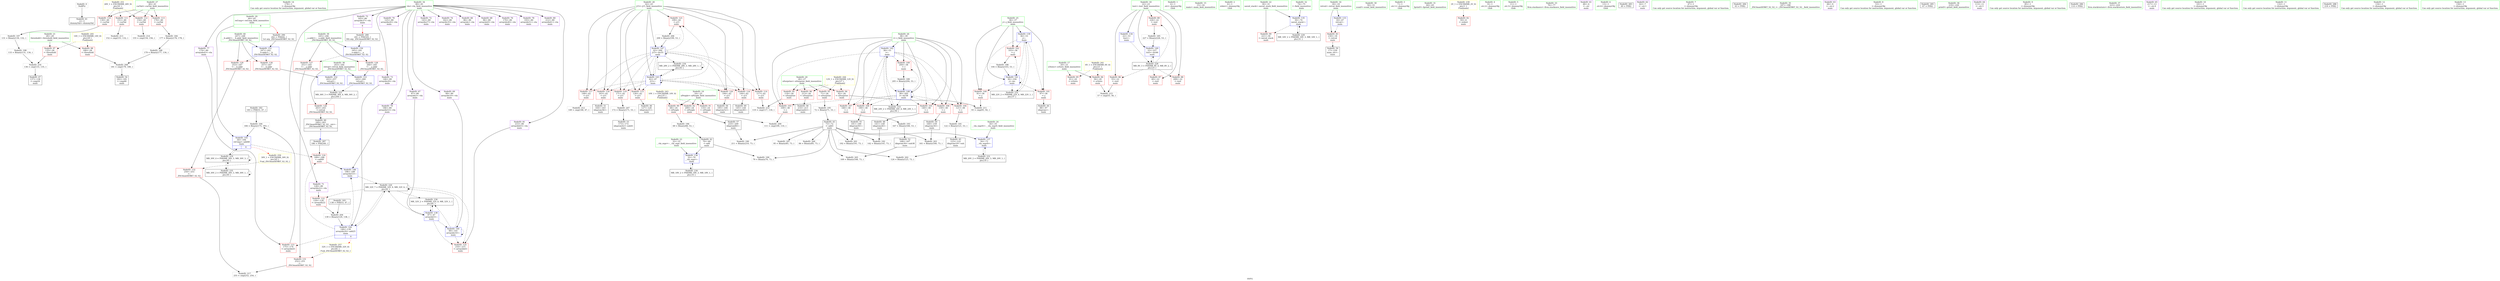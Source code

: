 digraph "SVFG" {
	label="SVFG";

	Node0x5596436f1890 [shape=record,color=grey,label="{NodeID: 0\nNullPtr}"];
	Node0x5596436f1890 -> Node0x559643710bd0[style=solid];
	Node0x559643711280 [shape=record,color=red,label="{NodeID: 97\n135\<--28\n\<--threshold\nmain\n}"];
	Node0x559643711280 -> Node0x55964371ed30[style=solid];
	Node0x55964370f460 [shape=record,color=green,label="{NodeID: 14\n178\<--1\n\<--dummyObj\nCan only get source location for instruction, argument, global var or function.}"];
	Node0x559643714c90 [shape=record,color=grey,label="{NodeID: 194\n184 = Binary(175, 183, )\n}"];
	Node0x559643714c90 -> Node0x5596437180c0[style=solid];
	Node0x559643711de0 [shape=record,color=red,label="{NodeID: 111\n151\<--40\n\<--curVal\nmain\n}"];
	Node0x559643711de0 -> Node0x55964371e8b0[style=solid];
	Node0x559643710020 [shape=record,color=green,label="{NodeID: 28\n42\<--43\nj15\<--j15_field_insensitive\nmain\n}"];
	Node0x559643710020 -> Node0x559643712050[style=solid];
	Node0x559643710020 -> Node0x559643712120[style=solid];
	Node0x559643710020 -> Node0x559643716930[style=solid];
	Node0x559643710020 -> Node0x559643716a00[style=solid];
	Node0x559643710020 -> Node0x559643716ad0[style=solid];
	Node0x559643710020 -> Node0x559643716ba0[style=solid];
	Node0x559643710020 -> Node0x559643716c70[style=solid];
	Node0x559643710020 -> Node0x559643716d40[style=solid];
	Node0x559643710020 -> Node0x559643717f20[style=solid];
	Node0x559643710020 -> Node0x559643718260[style=solid];
	Node0x55964371e130 [shape=record,color=grey,label="{NodeID: 208\n181 = cmp(179, 180, )\n}"];
	Node0x55964371e130 -> Node0x5596437126b0[style=solid];
	Node0x559643717080 [shape=record,color=red,label="{NodeID: 125\n216\<--215\n\<--arrayidx63\nmain\n}"];
	Node0x559643710cd0 [shape=record,color=black,label="{NodeID: 42\n70\<--69\n\<--add\nmain\n}"];
	Node0x559643710cd0 -> Node0x559643717970[style=solid];
	Node0x559643710cd0 -> Node0x559643715410[style=solid];
	Node0x559643717be0 [shape=record,color=blue,label="{NodeID: 139\n36\<--53\nj\<--\nmain\n}"];
	Node0x559643717be0 -> Node0x5596437114f0[style=dashed];
	Node0x559643717be0 -> Node0x5596437115c0[style=dashed];
	Node0x559643717be0 -> Node0x559643711690[style=dashed];
	Node0x559643717be0 -> Node0x559643717d80[style=dashed];
	Node0x559643717be0 -> Node0x55964372a9d0[style=dashed];
	Node0x559643712850 [shape=record,color=black,label="{NodeID: 56\n195\<--194\nidxprom52\<--\nmain\n}"];
	Node0x55964372bdd0 [shape=record,color=black,label="{NodeID: 236\nMR_32V_2 = PHI(MR_32V_6, MR_32V_1, )\npts\{81 \}\n}"];
	Node0x55964372bdd0 -> Node0x559643717b10[style=dashed];
	Node0x559643718740 [shape=record,color=blue,label="{NodeID: 153\n243\<--260\nretval\<--\n_ZSt3maxIiERKT_S2_S2_\n}"];
	Node0x559643718740 -> Node0x5596437272d0[style=dashed];
	Node0x5596437133b0 [shape=record,color=purple,label="{NodeID: 70\n125\<--80\narrayidx20\<--vla\nmain\n}"];
	Node0x559643713f10 [shape=record,color=red,label="{NodeID: 84\n56\<--20\n\<--nTests\nmain\n}"];
	Node0x559643713f10 -> Node0x55964371ebb0[style=solid];
	Node0x5596436f2170 [shape=record,color=green,label="{NodeID: 1\n4\<--1\n.str\<--dummyObj\nGlob }"];
	Node0x559643711350 [shape=record,color=red,label="{NodeID: 98\n180\<--28\n\<--threshold\nmain\n}"];
	Node0x559643711350 -> Node0x55964371e130[style=solid];
	Node0x55964370f560 [shape=record,color=green,label="{NodeID: 15\n15\<--16\nmain\<--main_field_insensitive\n}"];
	Node0x559643714e10 [shape=record,color=grey,label="{NodeID: 195\n72 = Binary(71, 53, )\n}"];
	Node0x559643714e10 -> Node0x559643710da0[style=solid];
	Node0x559643711eb0 [shape=record,color=red,label="{NodeID: 112\n154\<--40\n\<--curVal\nmain\n}"];
	Node0x559643711eb0 -> Node0x55964371ea30[style=solid];
	Node0x5596437100f0 [shape=record,color=green,label="{NodeID: 29\n44\<--45\nref.tmp\<--ref.tmp_field_insensitive\nmain\n|{|<s1>6}}"];
	Node0x5596437100f0 -> Node0x5596437180c0[style=solid];
	Node0x5596437100f0:s1 -> Node0x55964373c3b0[style=solid,color=red];
	Node0x55964371e2b0 [shape=record,color=grey,label="{NodeID: 209\n111 = cmp(109, 110, )\n}"];
	Node0x559643717150 [shape=record,color=red,label="{NodeID: 126\n263\<--243\n\<--retval\n_ZSt3maxIiERKT_S2_S2_\n}"];
	Node0x559643717150 -> Node0x559643712b90[style=solid];
	Node0x559643710da0 [shape=record,color=black,label="{NodeID: 43\n73\<--72\n\<--add3\nmain\n}"];
	Node0x559643710da0 -> Node0x559643717a40[style=solid];
	Node0x559643710da0 -> Node0x55964371b1a0[style=solid];
	Node0x559643710da0 -> Node0x55964371b620[style=solid];
	Node0x559643710da0 -> Node0x559643714990[style=solid];
	Node0x559643710da0 -> Node0x559643715410[style=solid];
	Node0x559643710da0 -> Node0x559643715590[style=solid];
	Node0x559643710da0 -> Node0x559643715710[style=solid];
	Node0x559643710da0 -> Node0x55964371d870[style=solid];
	Node0x559643710da0 -> Node0x55964371d9b0[style=solid];
	Node0x559643710da0 -> Node0x55964371dcb0[style=solid];
	Node0x559643717cb0 [shape=record,color=blue,label="{NodeID: 140\n99\<--101\narrayidx10\<--\nmain\n}"];
	Node0x559643717cb0 -> Node0x559643717080[style=dashed];
	Node0x559643717cb0 -> Node0x559643717cb0[style=dashed];
	Node0x559643717cb0 -> Node0x559643726dd0[style=dashed];
	Node0x559643717cb0 -> Node0x55964372bdd0[style=dashed];
	Node0x559643712920 [shape=record,color=black,label="{NodeID: 57\n210\<--209\nidxprom60\<--\nmain\n}"];
	Node0x559643712920 -> Node0x55964371b620[style=solid];
	Node0x559643713480 [shape=record,color=purple,label="{NodeID: 71\n128\<--80\narrayidx22\<--vla\nmain\n}"];
	Node0x559643713480 -> Node0x559643716e10[style=solid];
	Node0x55964372e9a0 [shape=record,color=yellow,style=double,label="{NodeID: 251\n26V_1 = ENCHI(MR_26V_0)\npts\{41 \}\nFun[main]}"];
	Node0x55964372e9a0 -> Node0x559643711d10[style=dashed];
	Node0x55964372e9a0 -> Node0x559643711de0[style=dashed];
	Node0x55964372e9a0 -> Node0x559643711eb0[style=dashed];
	Node0x55964372e9a0 -> Node0x559643711f80[style=dashed];
	Node0x559643713fe0 [shape=record,color=red,label="{NodeID: 85\n61\<--20\n\<--nTests\nmain\n}"];
	Node0x5596436f1bf0 [shape=record,color=green,label="{NodeID: 2\n6\<--1\nstderr\<--dummyObj\nGlob }"];
	Node0x55964371a1e0 [shape=record,color=black,label="{NodeID: 182\n183 = PHI(53, 47, )\n}"];
	Node0x55964371a1e0 -> Node0x559643714c90[style=solid];
	Node0x559643711420 [shape=record,color=red,label="{NodeID: 99\n221\<--30\n\<--saved_stack\nmain\n}"];
	Node0x55964370f660 [shape=record,color=green,label="{NodeID: 16\n18\<--19\nretval\<--retval_field_insensitive\nmain\n}"];
	Node0x55964370f660 -> Node0x559643713e40[style=solid];
	Node0x55964370f660 -> Node0x559643717700[style=solid];
	Node0x559643714f90 [shape=record,color=grey,label="{NodeID: 196\n69 = Binary(68, 53, )\n}"];
	Node0x559643714f90 -> Node0x559643710cd0[style=solid];
	Node0x559643711f80 [shape=record,color=red,label="{NodeID: 113\n176\<--40\n\<--curVal\nmain\n}"];
	Node0x559643711f80 -> Node0x55964371ad20[style=solid];
	Node0x5596437101c0 [shape=record,color=green,label="{NodeID: 30\n50\<--51\nscanf\<--scanf_field_insensitive\n}"];
	Node0x55964371e430 [shape=record,color=grey,label="{NodeID: 210\n119 = cmp(117, 118, )\n}"];
	Node0x559643717220 [shape=record,color=red,label="{NodeID: 127\n251\<--245\n\<--__a.addr\n_ZSt3maxIiERKT_S2_S2_\n}"];
	Node0x559643717220 -> Node0x559643717560[style=solid];
	Node0x559643710e70 [shape=record,color=black,label="{NodeID: 44\n98\<--97\nidxprom\<--\nmain\n}"];
	Node0x559643717d80 [shape=record,color=blue,label="{NodeID: 141\n36\<--104\nj\<--inc\nmain\n}"];
	Node0x559643717d80 -> Node0x5596437114f0[style=dashed];
	Node0x559643717d80 -> Node0x5596437115c0[style=dashed];
	Node0x559643717d80 -> Node0x559643711690[style=dashed];
	Node0x559643717d80 -> Node0x559643717d80[style=dashed];
	Node0x559643717d80 -> Node0x55964372a9d0[style=dashed];
	Node0x5596437129f0 [shape=record,color=black,label="{NodeID: 58\n214\<--213\nidxprom62\<--\nmain\n}"];
	Node0x559643713550 [shape=record,color=purple,label="{NodeID: 72\n143\<--80\narrayidx27\<--vla\nmain\n}"];
	Node0x5596437140b0 [shape=record,color=red,label="{NodeID: 86\n55\<--22\n\<--test\nmain\n}"];
	Node0x5596437140b0 -> Node0x55964371ebb0[style=solid];
	Node0x5596436f1a30 [shape=record,color=green,label="{NodeID: 3\n7\<--1\n.str.1\<--dummyObj\nGlob }"];
	Node0x55964371a780 [shape=record,color=black,label="{NodeID: 183\n138 = PHI(53, 47, )\n}"];
	Node0x55964371a780 -> Node0x55964371db30[style=solid];
	Node0x5596437114f0 [shape=record,color=red,label="{NodeID: 100\n91\<--36\n\<--j\nmain\n}"];
	Node0x5596437114f0 -> Node0x55964371e5b0[style=solid];
	Node0x55964370f730 [shape=record,color=green,label="{NodeID: 17\n20\<--21\nnTests\<--nTests_field_insensitive\nmain\n}"];
	Node0x55964370f730 -> Node0x559643713f10[style=solid];
	Node0x55964370f730 -> Node0x559643713fe0[style=solid];
	Node0x559643715110 [shape=record,color=grey,label="{NodeID: 197\n131 = Binary(130, 132, )\n}"];
	Node0x559643715110 -> Node0x559643715290[style=solid];
	Node0x559643712050 [shape=record,color=red,label="{NodeID: 114\n117\<--42\n\<--j15\nmain\n}"];
	Node0x559643712050 -> Node0x55964371e430[style=solid];
	Node0x5596437102c0 [shape=record,color=green,label="{NodeID: 31\n64\<--65\nfprintf\<--fprintf_field_insensitive\n}"];
	Node0x55964371e5b0 [shape=record,color=grey,label="{NodeID: 211\n93 = cmp(91, 92, )\n}"];
	Node0x5596437172f0 [shape=record,color=red,label="{NodeID: 128\n260\<--245\n\<--__a.addr\n_ZSt3maxIiERKT_S2_S2_\n}"];
	Node0x5596437172f0 -> Node0x559643718740[style=solid];
	Node0x559643710f40 [shape=record,color=black,label="{NodeID: 45\n123\<--122\nidxprom19\<--sub\nmain\n}"];
	Node0x559643710f40 -> Node0x55964371d870[style=solid];
	Node0x559643717e50 [shape=record,color=blue,label="{NodeID: 142\n38\<--53\ni\<--\nmain\n}"];
	Node0x559643717e50 -> Node0x559643711760[style=dashed];
	Node0x559643717e50 -> Node0x559643711830[style=dashed];
	Node0x559643717e50 -> Node0x559643711900[style=dashed];
	Node0x559643717e50 -> Node0x5596437119d0[style=dashed];
	Node0x559643717e50 -> Node0x559643711aa0[style=dashed];
	Node0x559643717e50 -> Node0x559643711b70[style=dashed];
	Node0x559643717e50 -> Node0x559643711c40[style=dashed];
	Node0x559643717e50 -> Node0x559643718330[style=dashed];
	Node0x559643717e50 -> Node0x55964372aed0[style=dashed];
	Node0x559643712ac0 [shape=record,color=black,label="{NodeID: 59\n17\<--230\nmain_ret\<--\nmain\n}"];
	Node0x55964372ccd0 [shape=record,color=yellow,style=double,label="{NodeID: 239\n2V_1 = ENCHI(MR_2V_0)\npts\{1 \}\nFun[main]}"];
	Node0x55964372ccd0 -> Node0x559643713d70[style=dashed];
	Node0x559643713620 [shape=record,color=purple,label="{NodeID: 73\n146\<--80\narrayidx29\<--vla\nmain\n}"];
	Node0x559643713620 -> Node0x559643717ff0[style=solid];
	Node0x559643714180 [shape=record,color=red,label="{NodeID: 87\n60\<--22\n\<--test\nmain\n}"];
	Node0x5596436f4ae0 [shape=record,color=green,label="{NodeID: 4\n9\<--1\n.str.2\<--dummyObj\nGlob }"];
	Node0x55964371ad20 [shape=record,color=grey,label="{NodeID: 184\n177 = Binary(176, 178, )\n}"];
	Node0x55964371ad20 -> Node0x55964371b320[style=solid];
	Node0x5596437115c0 [shape=record,color=red,label="{NodeID: 101\n97\<--36\n\<--j\nmain\n}"];
	Node0x5596437115c0 -> Node0x559643710e70[style=solid];
	Node0x55964370f800 [shape=record,color=green,label="{NodeID: 18\n22\<--23\ntest\<--test_field_insensitive\nmain\n}"];
	Node0x55964370f800 -> Node0x5596437140b0[style=solid];
	Node0x55964370f800 -> Node0x559643714180[style=solid];
	Node0x55964370f800 -> Node0x559643714250[style=solid];
	Node0x55964370f800 -> Node0x559643714320[style=solid];
	Node0x55964370f800 -> Node0x5596437177d0[style=solid];
	Node0x55964370f800 -> Node0x559643718400[style=solid];
	Node0x559643715290 [shape=record,color=grey,label="{NodeID: 198\n133 = Binary(131, 134, )\n}"];
	Node0x559643715290 -> Node0x55964371ed30[style=solid];
	Node0x559643712120 [shape=record,color=red,label="{NodeID: 115\n126\<--42\n\<--j15\nmain\n}"];
	Node0x559643712120 -> Node0x559643711010[style=solid];
	Node0x5596437103c0 [shape=record,color=green,label="{NodeID: 32\n74\<--75\n\<--field_insensitive\nmain\n}"];
	Node0x5596437103c0 -> Node0x5596437178a0[style=solid];
	Node0x55964371e730 [shape=record,color=grey,label="{NodeID: 212\n149 = cmp(148, 47, )\n}"];
	Node0x5596437173c0 [shape=record,color=red,label="{NodeID: 129\n253\<--247\n\<--__b.addr\n_ZSt3maxIiERKT_S2_S2_\n}"];
	Node0x5596437173c0 -> Node0x559643717630[style=solid];
	Node0x559643711010 [shape=record,color=black,label="{NodeID: 46\n127\<--126\nidxprom21\<--\nmain\n}"];
	Node0x559643717f20 [shape=record,color=blue,label="{NodeID: 143\n42\<--47\nj15\<--\nmain\n}"];
	Node0x559643717f20 -> Node0x559643712050[style=dashed];
	Node0x559643717f20 -> Node0x559643712120[style=dashed];
	Node0x559643717f20 -> Node0x559643716930[style=dashed];
	Node0x559643717f20 -> Node0x559643716a00[style=dashed];
	Node0x559643717f20 -> Node0x559643716ad0[style=dashed];
	Node0x559643717f20 -> Node0x559643716ba0[style=dashed];
	Node0x559643717f20 -> Node0x559643716c70[style=dashed];
	Node0x559643717f20 -> Node0x559643716d40[style=dashed];
	Node0x559643717f20 -> Node0x559643717f20[style=dashed];
	Node0x559643717f20 -> Node0x559643718260[style=dashed];
	Node0x559643717f20 -> Node0x55964372b3d0[style=dashed];
	Node0x559643712b90 [shape=record,color=black,label="{NodeID: 60\n240\<--263\n_ZSt3maxIiERKT_S2_S2__ret\<--\n_ZSt3maxIiERKT_S2_S2_\n|{<s0>6}}"];
	Node0x559643712b90:s0 -> Node0x55964373bfc0[style=solid,color=blue];
	Node0x5596437136f0 [shape=record,color=purple,label="{NodeID: 74\n162\<--80\narrayidx35\<--vla\nmain\n}"];
	Node0x559643714250 [shape=record,color=red,label="{NodeID: 88\n208\<--22\n\<--test\nmain\n}"];
	Node0x5596437006e0 [shape=record,color=green,label="{NodeID: 5\n11\<--1\n.str.3\<--dummyObj\nGlob }"];
	Node0x55964371aea0 [shape=record,color=grey,label="{NodeID: 185\n227 = Binary(226, 53, )\n}"];
	Node0x55964371aea0 -> Node0x559643718400[style=solid];
	Node0x559643711690 [shape=record,color=red,label="{NodeID: 102\n103\<--36\n\<--j\nmain\n}"];
	Node0x559643711690 -> Node0x55964371b020[style=solid];
	Node0x55964370f8d0 [shape=record,color=green,label="{NodeID: 19\n24\<--25\nnPeople\<--nPeople_field_insensitive\nmain\n}"];
	Node0x55964370f8d0 -> Node0x5596437143f0[style=solid];
	Node0x55964370f8d0 -> Node0x5596437144c0[style=solid];
	Node0x55964370f8d0 -> Node0x559643714590[style=solid];
	Node0x559643715410 [shape=record,color=grey,label="{NodeID: 199\n79 = Binary(70, 73, )\n}"];
	Node0x559643716930 [shape=record,color=red,label="{NodeID: 116\n144\<--42\n\<--j15\nmain\n}"];
	Node0x559643716930 -> Node0x5596437122a0[style=solid];
	Node0x559643710490 [shape=record,color=green,label="{NodeID: 33\n76\<--77\nllvm.stacksave\<--llvm.stacksave_field_insensitive\n}"];
	Node0x55964371e8b0 [shape=record,color=grey,label="{NodeID: 213\n152 = cmp(151, 132, )\n}"];
	Node0x559643717490 [shape=record,color=red,label="{NodeID: 130\n257\<--247\n\<--__b.addr\n_ZSt3maxIiERKT_S2_S2_\n}"];
	Node0x559643717490 -> Node0x559643718670[style=solid];
	Node0x5596437110e0 [shape=record,color=black,label="{NodeID: 47\n137\<--136\n\<--cmp24\nmain\n}"];
	Node0x559643717ff0 [shape=record,color=blue,label="{NodeID: 144\n146\<--139\narrayidx29\<--add25\nmain\n|{|<s4>6}}"];
	Node0x559643717ff0 -> Node0x559643716ee0[style=dashed];
	Node0x559643717ff0 -> Node0x559643716fb0[style=dashed];
	Node0x559643717ff0 -> Node0x559643718190[style=dashed];
	Node0x559643717ff0 -> Node0x559643726dd0[style=dashed];
	Node0x559643717ff0:s4 -> Node0x55964372ef40[style=dashed,color=red];
	Node0x559643712c60 [shape=record,color=purple,label="{NodeID: 61\n48\<--4\n\<--.str\nmain\n}"];
	Node0x55964372d8d0 [shape=record,color=yellow,style=double,label="{NodeID: 241\n6V_1 = ENCHI(MR_6V_0)\npts\{21 \}\nFun[main]}"];
	Node0x55964372d8d0 -> Node0x559643713f10[style=dashed];
	Node0x55964372d8d0 -> Node0x559643713fe0[style=dashed];
	Node0x5596437137c0 [shape=record,color=purple,label="{NodeID: 75\n165\<--80\narrayidx37\<--vla\nmain\n|{<s0>6}}"];
	Node0x5596437137c0:s0 -> Node0x55964373c280[style=solid,color=red];
	Node0x559643714320 [shape=record,color=red,label="{NodeID: 89\n226\<--22\n\<--test\nmain\n}"];
	Node0x559643714320 -> Node0x55964371aea0[style=solid];
	Node0x559643700770 [shape=record,color=green,label="{NodeID: 6\n13\<--1\n.str.4\<--dummyObj\nGlob }"];
	Node0x55964371b020 [shape=record,color=grey,label="{NodeID: 186\n104 = Binary(103, 53, )\n}"];
	Node0x55964371b020 -> Node0x559643717d80[style=solid];
	Node0x559643711760 [shape=record,color=red,label="{NodeID: 103\n109\<--38\n\<--i\nmain\n}"];
	Node0x559643711760 -> Node0x55964371e2b0[style=solid];
	Node0x55964370f9a0 [shape=record,color=green,label="{NodeID: 20\n26\<--27\nnSurprise\<--nSurprise_field_insensitive\nmain\n}"];
	Node0x55964370f9a0 -> Node0x559643714660[style=solid];
	Node0x55964370f9a0 -> Node0x559643714730[style=solid];
	Node0x55964370f9a0 -> Node0x559643714800[style=solid];
	Node0x55964370f9a0 -> Node0x5596437111b0[style=solid];
	Node0x55964373bbc0 [shape=record,color=black,label="{NodeID: 283\n49 = PHI()\n}"];
	Node0x559643715590 [shape=record,color=grey,label="{NodeID: 200\n84 = Binary(85, 73, )\n}"];
	Node0x559643716a00 [shape=record,color=red,label="{NodeID: 117\n148\<--42\n\<--j15\nmain\n}"];
	Node0x559643716a00 -> Node0x55964371e730[style=solid];
	Node0x559643710590 [shape=record,color=green,label="{NodeID: 34\n80\<--81\nvla\<--vla_field_insensitive\nmain\n}"];
	Node0x559643710590 -> Node0x559643713070[style=solid];
	Node0x559643710590 -> Node0x559643713140[style=solid];
	Node0x559643710590 -> Node0x559643713210[style=solid];
	Node0x559643710590 -> Node0x5596437132e0[style=solid];
	Node0x559643710590 -> Node0x5596437133b0[style=solid];
	Node0x559643710590 -> Node0x559643713480[style=solid];
	Node0x559643710590 -> Node0x559643713550[style=solid];
	Node0x559643710590 -> Node0x559643713620[style=solid];
	Node0x559643710590 -> Node0x5596437136f0[style=solid];
	Node0x559643710590 -> Node0x5596437137c0[style=solid];
	Node0x559643710590 -> Node0x559643713890[style=solid];
	Node0x559643710590 -> Node0x559643713960[style=solid];
	Node0x559643710590 -> Node0x559643713a30[style=solid];
	Node0x559643710590 -> Node0x559643713b00[style=solid];
	Node0x559643710590 -> Node0x559643713bd0[style=solid];
	Node0x559643710590 -> Node0x559643713ca0[style=solid];
	Node0x55964371ea30 [shape=record,color=grey,label="{NodeID: 214\n155 = cmp(154, 156, )\n}"];
	Node0x559643717560 [shape=record,color=red,label="{NodeID: 131\n252\<--251\n\<--\n_ZSt3maxIiERKT_S2_S2_\n}"];
	Node0x559643717560 -> Node0x55964371eeb0[style=solid];
	Node0x5596437121d0 [shape=record,color=black,label="{NodeID: 48\n141\<--140\nidxprom26\<--\nmain\n}"];
	Node0x5596437121d0 -> Node0x559643714990[style=solid];
	Node0x5596437295d0 [shape=record,color=black,label="{NodeID: 228\nMR_8V_3 = PHI(MR_8V_4, MR_8V_2, )\npts\{23 \}\n}"];
	Node0x5596437295d0 -> Node0x5596437140b0[style=dashed];
	Node0x5596437295d0 -> Node0x559643714180[style=dashed];
	Node0x5596437295d0 -> Node0x559643714250[style=dashed];
	Node0x5596437295d0 -> Node0x559643714320[style=dashed];
	Node0x5596437295d0 -> Node0x559643718400[style=dashed];
	Node0x5596437180c0 [shape=record,color=blue,label="{NodeID: 145\n44\<--184\nref.tmp\<--add48\nmain\n|{|<s2>6}}"];
	Node0x5596437180c0 -> Node0x559643716fb0[style=dashed];
	Node0x5596437180c0 -> Node0x5596437268d0[style=dashed];
	Node0x5596437180c0:s2 -> Node0x55964372f100[style=dashed,color=red];
	Node0x559643712d30 [shape=record,color=purple,label="{NodeID: 62\n62\<--7\n\<--.str.1\nmain\n}"];
	Node0x559643713890 [shape=record,color=purple,label="{NodeID: 76\n170\<--80\narrayidx40\<--vla\nmain\n}"];
	Node0x5596437143f0 [shape=record,color=red,label="{NodeID: 90\n68\<--24\n\<--nPeople\nmain\n}"];
	Node0x5596437143f0 -> Node0x559643714f90[style=solid];
	Node0x559643700800 [shape=record,color=green,label="{NodeID: 7\n47\<--1\n\<--dummyObj\nCan only get source location for instruction, argument, global var or function.}"];
	Node0x55964371b1a0 [shape=record,color=grey,label="{NodeID: 187\n95 = Binary(85, 73, )\n}"];
	Node0x559643711830 [shape=record,color=red,label="{NodeID: 104\n121\<--38\n\<--i\nmain\n}"];
	Node0x559643711830 -> Node0x55964371b7a0[style=solid];
	Node0x55964370fa70 [shape=record,color=green,label="{NodeID: 21\n28\<--29\nthreshold\<--threshold_field_insensitive\nmain\n}"];
	Node0x55964370fa70 -> Node0x559643711280[style=solid];
	Node0x55964370fa70 -> Node0x559643711350[style=solid];
	Node0x55964373bcc0 [shape=record,color=black,label="{NodeID: 284\n63 = PHI()\n}"];
	Node0x559643715710 [shape=record,color=grey,label="{NodeID: 201\n192 = Binary(191, 73, )\n}"];
	Node0x559643716ad0 [shape=record,color=red,label="{NodeID: 118\n163\<--42\n\<--j15\nmain\n}"];
	Node0x559643716ad0 -> Node0x559643712440[style=solid];
	Node0x559643710660 [shape=record,color=green,label="{NodeID: 35\n187\<--188\n_ZSt3maxIiERKT_S2_S2_\<--_ZSt3maxIiERKT_S2_S2__field_insensitive\n}"];
	Node0x55964371ebb0 [shape=record,color=grey,label="{NodeID: 215\n57 = cmp(55, 56, )\n}"];
	Node0x559643717630 [shape=record,color=red,label="{NodeID: 132\n254\<--253\n\<--\n_ZSt3maxIiERKT_S2_S2_\n}"];
	Node0x559643717630 -> Node0x55964371eeb0[style=solid];
	Node0x5596437122a0 [shape=record,color=black,label="{NodeID: 49\n145\<--144\nidxprom28\<--\nmain\n}"];
	Node0x559643729ad0 [shape=record,color=black,label="{NodeID: 229\nMR_16V_2 = PHI(MR_16V_3, MR_16V_1, )\npts\{31 \}\n}"];
	Node0x559643729ad0 -> Node0x5596437178a0[style=dashed];
	Node0x559643718190 [shape=record,color=blue,label="{NodeID: 146\n196\<--189\narrayidx53\<--\nmain\n}"];
	Node0x559643718190 -> Node0x559643726dd0[style=dashed];
	Node0x559643712e00 [shape=record,color=purple,label="{NodeID: 63\n66\<--9\n\<--.str.2\nmain\n}"];
	Node0x55964372da90 [shape=record,color=yellow,style=double,label="{NodeID: 243\n10V_1 = ENCHI(MR_10V_0)\npts\{25 \}\nFun[main]}"];
	Node0x55964372da90 -> Node0x5596437143f0[style=dashed];
	Node0x55964372da90 -> Node0x5596437144c0[style=dashed];
	Node0x55964372da90 -> Node0x559643714590[style=dashed];
	Node0x559643713960 [shape=record,color=purple,label="{NodeID: 77\n174\<--80\narrayidx43\<--vla\nmain\n}"];
	Node0x559643713960 -> Node0x559643716ee0[style=solid];
	Node0x55964372ef40 [shape=record,color=yellow,style=double,label="{NodeID: 257\n32V_1 = ENCHI(MR_32V_0)\npts\{81 \}\nFun[_ZSt3maxIiERKT_S2_S2_]}"];
	Node0x55964372ef40 -> Node0x559643717560[style=dashed];
	Node0x5596437144c0 [shape=record,color=red,label="{NodeID: 91\n110\<--24\n\<--nPeople\nmain\n}"];
	Node0x5596437144c0 -> Node0x55964371e2b0[style=solid];
	Node0x5596436f4d40 [shape=record,color=green,label="{NodeID: 8\n53\<--1\n\<--dummyObj\nCan only get source location for instruction, argument, global var or function.}"];
	Node0x55964371b320 [shape=record,color=grey,label="{NodeID: 188\n179 = Binary(177, 134, )\n}"];
	Node0x55964371b320 -> Node0x55964371e130[style=solid];
	Node0x559643711900 [shape=record,color=red,label="{NodeID: 105\n140\<--38\n\<--i\nmain\n}"];
	Node0x559643711900 -> Node0x5596437121d0[style=solid];
	Node0x55964370fb40 [shape=record,color=green,label="{NodeID: 22\n30\<--31\nsaved_stack\<--saved_stack_field_insensitive\nmain\n}"];
	Node0x55964370fb40 -> Node0x559643711420[style=solid];
	Node0x55964370fb40 -> Node0x5596437178a0[style=solid];
	Node0x55964373bdc0 [shape=record,color=black,label="{NodeID: 285\n67 = PHI()\n}"];
	Node0x55964371d870 [shape=record,color=grey,label="{NodeID: 202\n124 = Binary(123, 73, )\n}"];
	Node0x559643716ba0 [shape=record,color=red,label="{NodeID: 119\n171\<--42\n\<--j15\nmain\n}"];
	Node0x559643716ba0 -> Node0x55964371dfb0[style=solid];
	Node0x559643710760 [shape=record,color=green,label="{NodeID: 36\n219\<--220\nprintf\<--printf_field_insensitive\n}"];
	Node0x55964371ed30 [shape=record,color=grey,label="{NodeID: 216\n136 = cmp(133, 135, )\n}"];
	Node0x55964371ed30 -> Node0x5596437110e0[style=solid];
	Node0x559643717700 [shape=record,color=blue,label="{NodeID: 133\n18\<--47\nretval\<--\nmain\n}"];
	Node0x559643717700 -> Node0x559643713e40[style=dashed];
	Node0x559643712370 [shape=record,color=black,label="{NodeID: 50\n160\<--159\nidxprom34\<--\nmain\n}"];
	Node0x559643712370 -> Node0x55964371d9b0[style=solid];
	Node0x559643729fd0 [shape=record,color=black,label="{NodeID: 230\nMR_18V_2 = PHI(MR_18V_3, MR_18V_1, )\npts\{33 \}\n}"];
	Node0x559643729fd0 -> Node0x559643717970[style=dashed];
	Node0x559643718260 [shape=record,color=blue,label="{NodeID: 147\n42\<--200\nj15\<--inc55\nmain\n}"];
	Node0x559643718260 -> Node0x559643712050[style=dashed];
	Node0x559643718260 -> Node0x559643712120[style=dashed];
	Node0x559643718260 -> Node0x559643716930[style=dashed];
	Node0x559643718260 -> Node0x559643716a00[style=dashed];
	Node0x559643718260 -> Node0x559643716ad0[style=dashed];
	Node0x559643718260 -> Node0x559643716ba0[style=dashed];
	Node0x559643718260 -> Node0x559643716c70[style=dashed];
	Node0x559643718260 -> Node0x559643716d40[style=dashed];
	Node0x559643718260 -> Node0x559643717f20[style=dashed];
	Node0x559643718260 -> Node0x559643718260[style=dashed];
	Node0x559643718260 -> Node0x55964372b3d0[style=dashed];
	Node0x559643712ed0 [shape=record,color=purple,label="{NodeID: 64\n113\<--11\n\<--.str.3\nmain\n}"];
	Node0x55964372db70 [shape=record,color=yellow,style=double,label="{NodeID: 244\n12V_1 = ENCHI(MR_12V_0)\npts\{27 \}\nFun[main]}"];
	Node0x55964372db70 -> Node0x559643714660[style=dashed];
	Node0x55964372db70 -> Node0x559643714730[style=dashed];
	Node0x55964372db70 -> Node0x559643714800[style=dashed];
	Node0x55964372db70 -> Node0x5596437111b0[style=dashed];
	Node0x559643713a30 [shape=record,color=purple,label="{NodeID: 78\n193\<--80\narrayidx51\<--vla\nmain\n}"];
	Node0x559643714590 [shape=record,color=red,label="{NodeID: 92\n209\<--24\n\<--nPeople\nmain\n}"];
	Node0x559643714590 -> Node0x559643712920[style=solid];
	Node0x5596436f4e00 [shape=record,color=green,label="{NodeID: 9\n85\<--1\n\<--dummyObj\nCan only get source location for instruction, argument, global var or function.}"];
	Node0x55964371b4a0 [shape=record,color=grey,label="{NodeID: 189\n205 = Binary(204, 53, )\n}"];
	Node0x55964371b4a0 -> Node0x559643718330[style=solid];
	Node0x5596437119d0 [shape=record,color=red,label="{NodeID: 106\n159\<--38\n\<--i\nmain\n}"];
	Node0x5596437119d0 -> Node0x559643712370[style=solid];
	Node0x55964370fc10 [shape=record,color=green,label="{NodeID: 23\n32\<--33\n__vla_expr\<--__vla_expr_field_insensitive\nmain\n}"];
	Node0x55964370fc10 -> Node0x559643717970[style=solid];
	Node0x55964373bec0 [shape=record,color=black,label="{NodeID: 286\n114 = PHI()\n}"];
	Node0x55964371d9b0 [shape=record,color=grey,label="{NodeID: 203\n161 = Binary(160, 73, )\n}"];
	Node0x559643716c70 [shape=record,color=red,label="{NodeID: 120\n194\<--42\n\<--j15\nmain\n}"];
	Node0x559643716c70 -> Node0x559643712850[style=solid];
	Node0x559643710860 [shape=record,color=green,label="{NodeID: 37\n223\<--224\nllvm.stackrestore\<--llvm.stackrestore_field_insensitive\n}"];
	Node0x55964371eeb0 [shape=record,color=grey,label="{NodeID: 217\n255 = cmp(252, 254, )\n}"];
	Node0x5596437177d0 [shape=record,color=blue,label="{NodeID: 134\n22\<--53\ntest\<--\nmain\n}"];
	Node0x5596437177d0 -> Node0x5596437295d0[style=dashed];
	Node0x559643712440 [shape=record,color=black,label="{NodeID: 51\n164\<--163\nidxprom36\<--\nmain\n}"];
	Node0x55964372a4d0 [shape=record,color=black,label="{NodeID: 231\nMR_20V_2 = PHI(MR_20V_3, MR_20V_1, )\npts\{35 \}\n}"];
	Node0x55964372a4d0 -> Node0x559643717a40[style=dashed];
	Node0x559643718330 [shape=record,color=blue,label="{NodeID: 148\n38\<--205\ni\<--inc58\nmain\n}"];
	Node0x559643718330 -> Node0x559643711760[style=dashed];
	Node0x559643718330 -> Node0x559643711830[style=dashed];
	Node0x559643718330 -> Node0x559643711900[style=dashed];
	Node0x559643718330 -> Node0x5596437119d0[style=dashed];
	Node0x559643718330 -> Node0x559643711aa0[style=dashed];
	Node0x559643718330 -> Node0x559643711b70[style=dashed];
	Node0x559643718330 -> Node0x559643711c40[style=dashed];
	Node0x559643718330 -> Node0x559643718330[style=dashed];
	Node0x559643718330 -> Node0x55964372aed0[style=dashed];
	Node0x559643712fa0 [shape=record,color=purple,label="{NodeID: 65\n217\<--13\n\<--.str.4\nmain\n}"];
	Node0x55964372e460 [shape=record,color=yellow,style=double,label="{NodeID: 245\n14V_1 = ENCHI(MR_14V_0)\npts\{29 \}\nFun[main]}"];
	Node0x55964372e460 -> Node0x559643711280[style=dashed];
	Node0x55964372e460 -> Node0x559643711350[style=dashed];
	Node0x559643713b00 [shape=record,color=purple,label="{NodeID: 79\n196\<--80\narrayidx53\<--vla\nmain\n}"];
	Node0x559643713b00 -> Node0x559643718190[style=solid];
	Node0x55964372f100 [shape=record,color=yellow,style=double,label="{NodeID: 259\n30V_1 = ENCHI(MR_30V_0)\npts\{45 \}\nFun[_ZSt3maxIiERKT_S2_S2_]}"];
	Node0x55964372f100 -> Node0x559643717630[style=dashed];
	Node0x559643714660 [shape=record,color=red,label="{NodeID: 93\n71\<--26\n\<--nSurprise\nmain\n}"];
	Node0x559643714660 -> Node0x559643714e10[style=solid];
	Node0x5596436f4ec0 [shape=record,color=green,label="{NodeID: 10\n101\<--1\n\<--dummyObj\nCan only get source location for instruction, argument, global var or function.}"];
	Node0x55964371b620 [shape=record,color=grey,label="{NodeID: 190\n211 = Binary(210, 73, )\n}"];
	Node0x559643711aa0 [shape=record,color=red,label="{NodeID: 107\n166\<--38\n\<--i\nmain\n}"];
	Node0x559643711aa0 -> Node0x559643714b10[style=solid];
	Node0x55964370fce0 [shape=record,color=green,label="{NodeID: 24\n34\<--35\n__vla_expr4\<--__vla_expr4_field_insensitive\nmain\n}"];
	Node0x55964370fce0 -> Node0x559643717a40[style=solid];
	Node0x55964373bfc0 [shape=record,color=black,label="{NodeID: 287\n186 = PHI(240, )\n}"];
	Node0x55964373bfc0 -> Node0x559643716fb0[style=solid];
	Node0x55964371db30 [shape=record,color=grey,label="{NodeID: 204\n139 = Binary(129, 138, )\n}"];
	Node0x55964371db30 -> Node0x559643717ff0[style=solid];
	Node0x559643716d40 [shape=record,color=red,label="{NodeID: 121\n199\<--42\n\<--j15\nmain\n}"];
	Node0x559643716d40 -> Node0x55964371de30[style=solid];
	Node0x559643710960 [shape=record,color=green,label="{NodeID: 38\n243\<--244\nretval\<--retval_field_insensitive\n_ZSt3maxIiERKT_S2_S2_\n}"];
	Node0x559643710960 -> Node0x559643717150[style=solid];
	Node0x559643710960 -> Node0x559643718670[style=solid];
	Node0x559643710960 -> Node0x559643718740[style=solid];
	Node0x5596437178a0 [shape=record,color=blue,label="{NodeID: 135\n30\<--74\nsaved_stack\<--\nmain\n}"];
	Node0x5596437178a0 -> Node0x559643711420[style=dashed];
	Node0x5596437178a0 -> Node0x559643729ad0[style=dashed];
	Node0x559643712510 [shape=record,color=black,label="{NodeID: 52\n168\<--167\nidxprom39\<--sub38\nmain\n}"];
	Node0x559643712510 -> Node0x55964371dcb0[style=solid];
	Node0x55964372a9d0 [shape=record,color=black,label="{NodeID: 232\nMR_22V_2 = PHI(MR_22V_4, MR_22V_1, )\npts\{37 \}\n}"];
	Node0x55964372a9d0 -> Node0x559643717be0[style=dashed];
	Node0x559643718400 [shape=record,color=blue,label="{NodeID: 149\n22\<--227\ntest\<--inc66\nmain\n}"];
	Node0x559643718400 -> Node0x5596437295d0[style=dashed];
	Node0x559643713070 [shape=record,color=purple,label="{NodeID: 66\n86\<--80\narrayidx\<--vla\nmain\n}"];
	Node0x559643713bd0 [shape=record,color=purple,label="{NodeID: 80\n212\<--80\narrayidx61\<--vla\nmain\n}"];
	Node0x559643714730 [shape=record,color=red,label="{NodeID: 94\n92\<--26\n\<--nSurprise\nmain\n}"];
	Node0x559643714730 -> Node0x55964371e5b0[style=solid];
	Node0x5596436f4fc0 [shape=record,color=green,label="{NodeID: 11\n132\<--1\n\<--dummyObj\nCan only get source location for instruction, argument, global var or function.}"];
	Node0x55964371b7a0 [shape=record,color=grey,label="{NodeID: 191\n122 = Binary(121, 53, )\n}"];
	Node0x55964371b7a0 -> Node0x559643710f40[style=solid];
	Node0x559643711b70 [shape=record,color=red,label="{NodeID: 108\n190\<--38\n\<--i\nmain\n}"];
	Node0x559643711b70 -> Node0x559643712780[style=solid];
	Node0x55964370fdb0 [shape=record,color=green,label="{NodeID: 25\n36\<--37\nj\<--j_field_insensitive\nmain\n}"];
	Node0x55964370fdb0 -> Node0x5596437114f0[style=solid];
	Node0x55964370fdb0 -> Node0x5596437115c0[style=solid];
	Node0x55964370fdb0 -> Node0x559643711690[style=solid];
	Node0x55964370fdb0 -> Node0x559643717be0[style=solid];
	Node0x55964370fdb0 -> Node0x559643717d80[style=solid];
	Node0x55964373c1b0 [shape=record,color=black,label="{NodeID: 288\n218 = PHI()\n}"];
	Node0x55964371dcb0 [shape=record,color=grey,label="{NodeID: 205\n169 = Binary(168, 73, )\n}"];
	Node0x559643716e10 [shape=record,color=red,label="{NodeID: 122\n129\<--128\n\<--arrayidx22\nmain\n}"];
	Node0x559643716e10 -> Node0x55964371db30[style=solid];
	Node0x559643710a30 [shape=record,color=green,label="{NodeID: 39\n245\<--246\n__a.addr\<--__a.addr_field_insensitive\n_ZSt3maxIiERKT_S2_S2_\n}"];
	Node0x559643710a30 -> Node0x559643717220[style=solid];
	Node0x559643710a30 -> Node0x5596437172f0[style=solid];
	Node0x559643710a30 -> Node0x5596437184d0[style=solid];
	Node0x5596437268d0 [shape=record,color=black,label="{NodeID: 219\nMR_30V_4 = PHI(MR_30V_5, MR_30V_3, )\npts\{45 \}\n}"];
	Node0x5596437268d0 -> Node0x5596437180c0[style=dashed];
	Node0x5596437268d0 -> Node0x5596437268d0[style=dashed];
	Node0x5596437268d0 -> Node0x55964372b8d0[style=dashed];
	Node0x559643717970 [shape=record,color=blue,label="{NodeID: 136\n32\<--70\n__vla_expr\<--\nmain\n}"];
	Node0x559643717970 -> Node0x559643729fd0[style=dashed];
	Node0x5596437125e0 [shape=record,color=black,label="{NodeID: 53\n173\<--172\nidxprom42\<--sub41\nmain\n}"];
	Node0x55964372aed0 [shape=record,color=black,label="{NodeID: 233\nMR_24V_2 = PHI(MR_24V_4, MR_24V_1, )\npts\{39 \}\n}"];
	Node0x55964372aed0 -> Node0x559643717e50[style=dashed];
	Node0x5596437184d0 [shape=record,color=blue,label="{NodeID: 150\n245\<--241\n__a.addr\<--__a\n_ZSt3maxIiERKT_S2_S2_\n}"];
	Node0x5596437184d0 -> Node0x559643717220[style=dashed];
	Node0x5596437184d0 -> Node0x5596437172f0[style=dashed];
	Node0x559643713140 [shape=record,color=purple,label="{NodeID: 67\n87\<--80\narrayidx5\<--vla\nmain\n}"];
	Node0x559643713140 -> Node0x559643717b10[style=solid];
	Node0x559643713ca0 [shape=record,color=purple,label="{NodeID: 81\n215\<--80\narrayidx63\<--vla\nmain\n}"];
	Node0x559643713ca0 -> Node0x559643717080[style=solid];
	Node0x559643714800 [shape=record,color=red,label="{NodeID: 95\n118\<--26\n\<--nSurprise\nmain\n}"];
	Node0x559643714800 -> Node0x55964371e430[style=solid];
	Node0x55964370f2d0 [shape=record,color=green,label="{NodeID: 12\n134\<--1\n\<--dummyObj\nCan only get source location for instruction, argument, global var or function.}"];
	Node0x559643714990 [shape=record,color=grey,label="{NodeID: 192\n142 = Binary(141, 73, )\n}"];
	Node0x559643711c40 [shape=record,color=red,label="{NodeID: 109\n204\<--38\n\<--i\nmain\n}"];
	Node0x559643711c40 -> Node0x55964371b4a0[style=solid];
	Node0x55964370fe80 [shape=record,color=green,label="{NodeID: 26\n38\<--39\ni\<--i_field_insensitive\nmain\n}"];
	Node0x55964370fe80 -> Node0x559643711760[style=solid];
	Node0x55964370fe80 -> Node0x559643711830[style=solid];
	Node0x55964370fe80 -> Node0x559643711900[style=solid];
	Node0x55964370fe80 -> Node0x5596437119d0[style=solid];
	Node0x55964370fe80 -> Node0x559643711aa0[style=solid];
	Node0x55964370fe80 -> Node0x559643711b70[style=solid];
	Node0x55964370fe80 -> Node0x559643711c40[style=solid];
	Node0x55964370fe80 -> Node0x559643717e50[style=solid];
	Node0x55964370fe80 -> Node0x559643718330[style=solid];
	Node0x55964373c280 [shape=record,color=black,label="{NodeID: 289\n241 = PHI(165, )\n0th arg _ZSt3maxIiERKT_S2_S2_ }"];
	Node0x55964373c280 -> Node0x5596437184d0[style=solid];
	Node0x55964371de30 [shape=record,color=grey,label="{NodeID: 206\n200 = Binary(199, 53, )\n}"];
	Node0x55964371de30 -> Node0x559643718260[style=solid];
	Node0x559643716ee0 [shape=record,color=red,label="{NodeID: 123\n175\<--174\n\<--arrayidx43\nmain\n}"];
	Node0x559643716ee0 -> Node0x559643714c90[style=solid];
	Node0x559643710b00 [shape=record,color=green,label="{NodeID: 40\n247\<--248\n__b.addr\<--__b.addr_field_insensitive\n_ZSt3maxIiERKT_S2_S2_\n}"];
	Node0x559643710b00 -> Node0x5596437173c0[style=solid];
	Node0x559643710b00 -> Node0x559643717490[style=solid];
	Node0x559643710b00 -> Node0x5596437185a0[style=solid];
	Node0x559643726dd0 [shape=record,color=black,label="{NodeID: 220\nMR_32V_7 = PHI(MR_32V_9, MR_32V_6, )\npts\{81 \}\n}"];
	Node0x559643726dd0 -> Node0x559643716e10[style=dashed];
	Node0x559643726dd0 -> Node0x559643717080[style=dashed];
	Node0x559643726dd0 -> Node0x559643717ff0[style=dashed];
	Node0x559643726dd0 -> Node0x559643726dd0[style=dashed];
	Node0x559643726dd0 -> Node0x55964372bdd0[style=dashed];
	Node0x559643717a40 [shape=record,color=blue,label="{NodeID: 137\n34\<--73\n__vla_expr4\<--\nmain\n}"];
	Node0x559643717a40 -> Node0x55964372a4d0[style=dashed];
	Node0x5596437126b0 [shape=record,color=black,label="{NodeID: 54\n182\<--181\n\<--cmp46\nmain\n}"];
	Node0x55964372b3d0 [shape=record,color=black,label="{NodeID: 234\nMR_28V_2 = PHI(MR_28V_3, MR_28V_1, )\npts\{43 \}\n}"];
	Node0x55964372b3d0 -> Node0x559643717f20[style=dashed];
	Node0x55964372b3d0 -> Node0x55964372b3d0[style=dashed];
	Node0x5596437185a0 [shape=record,color=blue,label="{NodeID: 151\n247\<--242\n__b.addr\<--__b\n_ZSt3maxIiERKT_S2_S2_\n}"];
	Node0x5596437185a0 -> Node0x5596437173c0[style=dashed];
	Node0x5596437185a0 -> Node0x559643717490[style=dashed];
	Node0x559643713210 [shape=record,color=purple,label="{NodeID: 68\n96\<--80\narrayidx9\<--vla\nmain\n}"];
	Node0x559643713d70 [shape=record,color=red,label="{NodeID: 82\n59\<--6\n\<--stderr\nmain\n}"];
	Node0x5596437111b0 [shape=record,color=red,label="{NodeID: 96\n213\<--26\n\<--nSurprise\nmain\n}"];
	Node0x5596437111b0 -> Node0x5596437129f0[style=solid];
	Node0x55964370f360 [shape=record,color=green,label="{NodeID: 13\n156\<--1\n\<--dummyObj\nCan only get source location for instruction, argument, global var or function.}"];
	Node0x559643714b10 [shape=record,color=grey,label="{NodeID: 193\n167 = Binary(166, 53, )\n}"];
	Node0x559643714b10 -> Node0x559643712510[style=solid];
	Node0x559643711d10 [shape=record,color=red,label="{NodeID: 110\n130\<--40\n\<--curVal\nmain\n}"];
	Node0x559643711d10 -> Node0x559643715110[style=solid];
	Node0x55964370ff50 [shape=record,color=green,label="{NodeID: 27\n40\<--41\ncurVal\<--curVal_field_insensitive\nmain\n}"];
	Node0x55964370ff50 -> Node0x559643711d10[style=solid];
	Node0x55964370ff50 -> Node0x559643711de0[style=solid];
	Node0x55964370ff50 -> Node0x559643711eb0[style=solid];
	Node0x55964370ff50 -> Node0x559643711f80[style=solid];
	Node0x55964373c3b0 [shape=record,color=black,label="{NodeID: 290\n242 = PHI(44, )\n1st arg _ZSt3maxIiERKT_S2_S2_ }"];
	Node0x55964373c3b0 -> Node0x5596437185a0[style=solid];
	Node0x55964371dfb0 [shape=record,color=grey,label="{NodeID: 207\n172 = Binary(171, 53, )\n}"];
	Node0x55964371dfb0 -> Node0x5596437125e0[style=solid];
	Node0x559643716fb0 [shape=record,color=red,label="{NodeID: 124\n189\<--186\n\<--call49\nmain\n}"];
	Node0x559643716fb0 -> Node0x559643718190[style=solid];
	Node0x559643710bd0 [shape=record,color=black,label="{NodeID: 41\n2\<--3\ndummyVal\<--dummyVal\n}"];
	Node0x5596437272d0 [shape=record,color=black,label="{NodeID: 221\nMR_36V_3 = PHI(MR_36V_4, MR_36V_2, )\npts\{244 \}\n}"];
	Node0x5596437272d0 -> Node0x559643717150[style=dashed];
	Node0x559643717b10 [shape=record,color=blue,label="{NodeID: 138\n87\<--47\narrayidx5\<--\nmain\n}"];
	Node0x559643717b10 -> Node0x559643717080[style=dashed];
	Node0x559643717b10 -> Node0x559643717cb0[style=dashed];
	Node0x559643717b10 -> Node0x559643726dd0[style=dashed];
	Node0x559643717b10 -> Node0x55964372bdd0[style=dashed];
	Node0x559643712780 [shape=record,color=black,label="{NodeID: 55\n191\<--190\nidxprom50\<--\nmain\n}"];
	Node0x559643712780 -> Node0x559643715710[style=solid];
	Node0x55964372b8d0 [shape=record,color=black,label="{NodeID: 235\nMR_30V_2 = PHI(MR_30V_3, MR_30V_1, )\npts\{45 \}\n}"];
	Node0x55964372b8d0 -> Node0x5596437268d0[style=dashed];
	Node0x55964372b8d0 -> Node0x55964372b8d0[style=dashed];
	Node0x559643718670 [shape=record,color=blue,label="{NodeID: 152\n243\<--257\nretval\<--\n_ZSt3maxIiERKT_S2_S2_\n}"];
	Node0x559643718670 -> Node0x5596437272d0[style=dashed];
	Node0x5596437132e0 [shape=record,color=purple,label="{NodeID: 69\n99\<--80\narrayidx10\<--vla\nmain\n}"];
	Node0x5596437132e0 -> Node0x559643717cb0[style=solid];
	Node0x559643713e40 [shape=record,color=red,label="{NodeID: 83\n230\<--18\n\<--retval\nmain\n}"];
	Node0x559643713e40 -> Node0x559643712ac0[style=solid];
}
